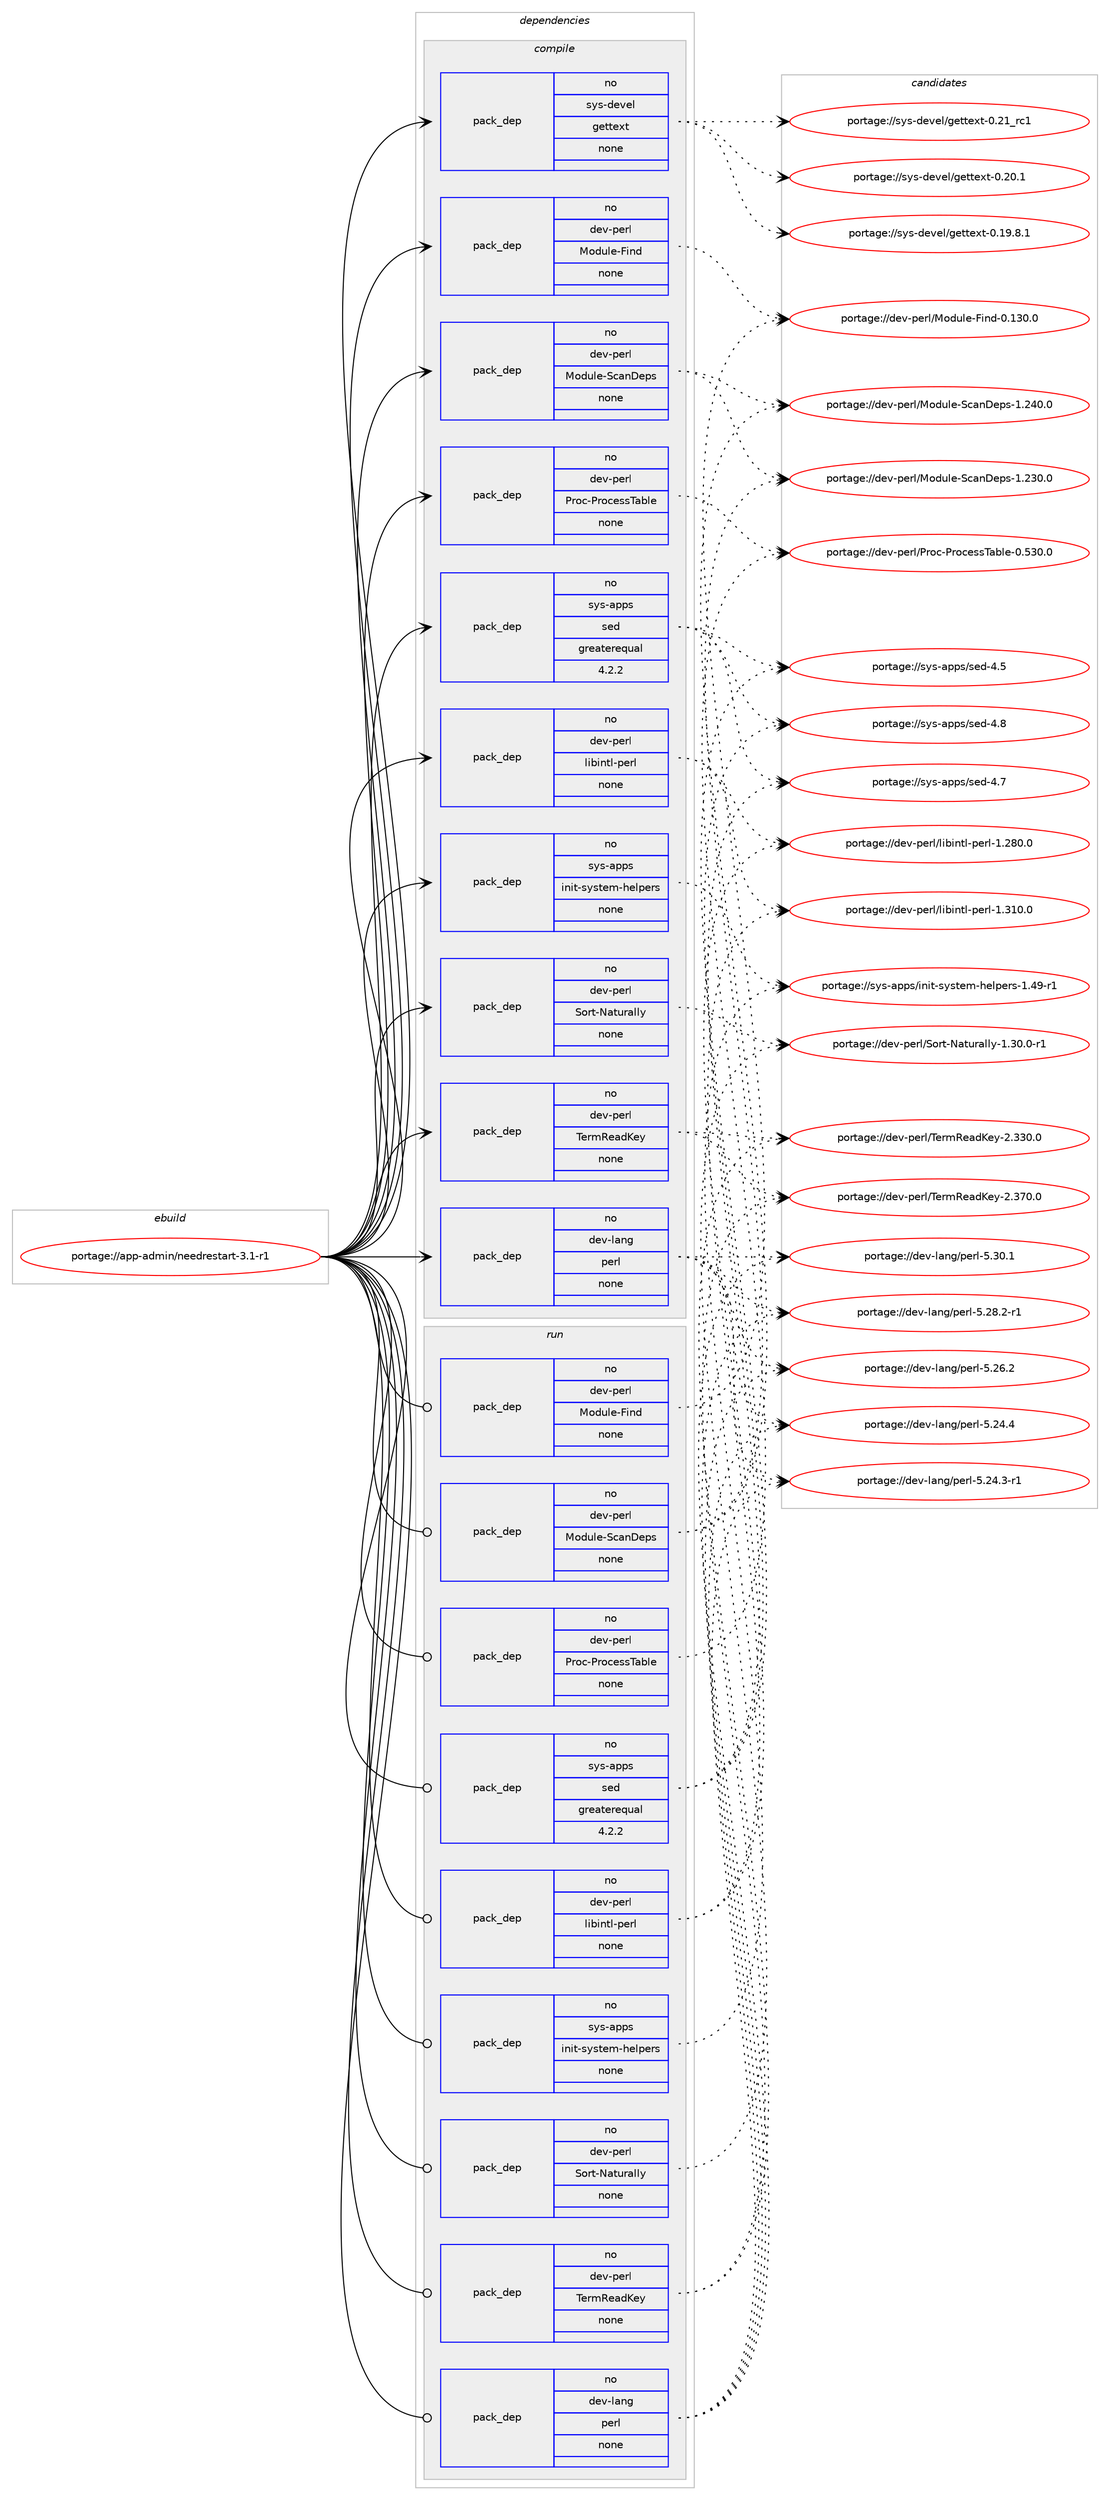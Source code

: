 digraph prolog {

# *************
# Graph options
# *************

newrank=true;
concentrate=true;
compound=true;
graph [rankdir=LR,fontname=Helvetica,fontsize=10,ranksep=1.5];#, ranksep=2.5, nodesep=0.2];
edge  [arrowhead=vee];
node  [fontname=Helvetica,fontsize=10];

# **********
# The ebuild
# **********

subgraph cluster_leftcol {
color=gray;
rank=same;
label=<<i>ebuild</i>>;
id [label="portage://app-admin/needrestart-3.1-r1", color=red, width=4, href="../app-admin/needrestart-3.1-r1.svg"];
}

# ****************
# The dependencies
# ****************

subgraph cluster_midcol {
color=gray;
label=<<i>dependencies</i>>;
subgraph cluster_compile {
fillcolor="#eeeeee";
style=filled;
label=<<i>compile</i>>;
subgraph pack487 {
dependency629 [label=<<TABLE BORDER="0" CELLBORDER="1" CELLSPACING="0" CELLPADDING="4" WIDTH="220"><TR><TD ROWSPAN="6" CELLPADDING="30">pack_dep</TD></TR><TR><TD WIDTH="110">no</TD></TR><TR><TD>dev-lang</TD></TR><TR><TD>perl</TD></TR><TR><TD>none</TD></TR><TR><TD></TD></TR></TABLE>>, shape=none, color=blue];
}
id:e -> dependency629:w [weight=20,style="solid",arrowhead="vee"];
subgraph pack488 {
dependency630 [label=<<TABLE BORDER="0" CELLBORDER="1" CELLSPACING="0" CELLPADDING="4" WIDTH="220"><TR><TD ROWSPAN="6" CELLPADDING="30">pack_dep</TD></TR><TR><TD WIDTH="110">no</TD></TR><TR><TD>dev-perl</TD></TR><TR><TD>Module-Find</TD></TR><TR><TD>none</TD></TR><TR><TD></TD></TR></TABLE>>, shape=none, color=blue];
}
id:e -> dependency630:w [weight=20,style="solid",arrowhead="vee"];
subgraph pack489 {
dependency631 [label=<<TABLE BORDER="0" CELLBORDER="1" CELLSPACING="0" CELLPADDING="4" WIDTH="220"><TR><TD ROWSPAN="6" CELLPADDING="30">pack_dep</TD></TR><TR><TD WIDTH="110">no</TD></TR><TR><TD>dev-perl</TD></TR><TR><TD>Module-ScanDeps</TD></TR><TR><TD>none</TD></TR><TR><TD></TD></TR></TABLE>>, shape=none, color=blue];
}
id:e -> dependency631:w [weight=20,style="solid",arrowhead="vee"];
subgraph pack490 {
dependency632 [label=<<TABLE BORDER="0" CELLBORDER="1" CELLSPACING="0" CELLPADDING="4" WIDTH="220"><TR><TD ROWSPAN="6" CELLPADDING="30">pack_dep</TD></TR><TR><TD WIDTH="110">no</TD></TR><TR><TD>dev-perl</TD></TR><TR><TD>Proc-ProcessTable</TD></TR><TR><TD>none</TD></TR><TR><TD></TD></TR></TABLE>>, shape=none, color=blue];
}
id:e -> dependency632:w [weight=20,style="solid",arrowhead="vee"];
subgraph pack491 {
dependency633 [label=<<TABLE BORDER="0" CELLBORDER="1" CELLSPACING="0" CELLPADDING="4" WIDTH="220"><TR><TD ROWSPAN="6" CELLPADDING="30">pack_dep</TD></TR><TR><TD WIDTH="110">no</TD></TR><TR><TD>dev-perl</TD></TR><TR><TD>Sort-Naturally</TD></TR><TR><TD>none</TD></TR><TR><TD></TD></TR></TABLE>>, shape=none, color=blue];
}
id:e -> dependency633:w [weight=20,style="solid",arrowhead="vee"];
subgraph pack492 {
dependency634 [label=<<TABLE BORDER="0" CELLBORDER="1" CELLSPACING="0" CELLPADDING="4" WIDTH="220"><TR><TD ROWSPAN="6" CELLPADDING="30">pack_dep</TD></TR><TR><TD WIDTH="110">no</TD></TR><TR><TD>dev-perl</TD></TR><TR><TD>TermReadKey</TD></TR><TR><TD>none</TD></TR><TR><TD></TD></TR></TABLE>>, shape=none, color=blue];
}
id:e -> dependency634:w [weight=20,style="solid",arrowhead="vee"];
subgraph pack493 {
dependency635 [label=<<TABLE BORDER="0" CELLBORDER="1" CELLSPACING="0" CELLPADDING="4" WIDTH="220"><TR><TD ROWSPAN="6" CELLPADDING="30">pack_dep</TD></TR><TR><TD WIDTH="110">no</TD></TR><TR><TD>dev-perl</TD></TR><TR><TD>libintl-perl</TD></TR><TR><TD>none</TD></TR><TR><TD></TD></TR></TABLE>>, shape=none, color=blue];
}
id:e -> dependency635:w [weight=20,style="solid",arrowhead="vee"];
subgraph pack494 {
dependency636 [label=<<TABLE BORDER="0" CELLBORDER="1" CELLSPACING="0" CELLPADDING="4" WIDTH="220"><TR><TD ROWSPAN="6" CELLPADDING="30">pack_dep</TD></TR><TR><TD WIDTH="110">no</TD></TR><TR><TD>sys-apps</TD></TR><TR><TD>init-system-helpers</TD></TR><TR><TD>none</TD></TR><TR><TD></TD></TR></TABLE>>, shape=none, color=blue];
}
id:e -> dependency636:w [weight=20,style="solid",arrowhead="vee"];
subgraph pack495 {
dependency637 [label=<<TABLE BORDER="0" CELLBORDER="1" CELLSPACING="0" CELLPADDING="4" WIDTH="220"><TR><TD ROWSPAN="6" CELLPADDING="30">pack_dep</TD></TR><TR><TD WIDTH="110">no</TD></TR><TR><TD>sys-apps</TD></TR><TR><TD>sed</TD></TR><TR><TD>greaterequal</TD></TR><TR><TD>4.2.2</TD></TR></TABLE>>, shape=none, color=blue];
}
id:e -> dependency637:w [weight=20,style="solid",arrowhead="vee"];
subgraph pack496 {
dependency638 [label=<<TABLE BORDER="0" CELLBORDER="1" CELLSPACING="0" CELLPADDING="4" WIDTH="220"><TR><TD ROWSPAN="6" CELLPADDING="30">pack_dep</TD></TR><TR><TD WIDTH="110">no</TD></TR><TR><TD>sys-devel</TD></TR><TR><TD>gettext</TD></TR><TR><TD>none</TD></TR><TR><TD></TD></TR></TABLE>>, shape=none, color=blue];
}
id:e -> dependency638:w [weight=20,style="solid",arrowhead="vee"];
}
subgraph cluster_compileandrun {
fillcolor="#eeeeee";
style=filled;
label=<<i>compile and run</i>>;
}
subgraph cluster_run {
fillcolor="#eeeeee";
style=filled;
label=<<i>run</i>>;
subgraph pack497 {
dependency639 [label=<<TABLE BORDER="0" CELLBORDER="1" CELLSPACING="0" CELLPADDING="4" WIDTH="220"><TR><TD ROWSPAN="6" CELLPADDING="30">pack_dep</TD></TR><TR><TD WIDTH="110">no</TD></TR><TR><TD>dev-lang</TD></TR><TR><TD>perl</TD></TR><TR><TD>none</TD></TR><TR><TD></TD></TR></TABLE>>, shape=none, color=blue];
}
id:e -> dependency639:w [weight=20,style="solid",arrowhead="odot"];
subgraph pack498 {
dependency640 [label=<<TABLE BORDER="0" CELLBORDER="1" CELLSPACING="0" CELLPADDING="4" WIDTH="220"><TR><TD ROWSPAN="6" CELLPADDING="30">pack_dep</TD></TR><TR><TD WIDTH="110">no</TD></TR><TR><TD>dev-perl</TD></TR><TR><TD>Module-Find</TD></TR><TR><TD>none</TD></TR><TR><TD></TD></TR></TABLE>>, shape=none, color=blue];
}
id:e -> dependency640:w [weight=20,style="solid",arrowhead="odot"];
subgraph pack499 {
dependency641 [label=<<TABLE BORDER="0" CELLBORDER="1" CELLSPACING="0" CELLPADDING="4" WIDTH="220"><TR><TD ROWSPAN="6" CELLPADDING="30">pack_dep</TD></TR><TR><TD WIDTH="110">no</TD></TR><TR><TD>dev-perl</TD></TR><TR><TD>Module-ScanDeps</TD></TR><TR><TD>none</TD></TR><TR><TD></TD></TR></TABLE>>, shape=none, color=blue];
}
id:e -> dependency641:w [weight=20,style="solid",arrowhead="odot"];
subgraph pack500 {
dependency642 [label=<<TABLE BORDER="0" CELLBORDER="1" CELLSPACING="0" CELLPADDING="4" WIDTH="220"><TR><TD ROWSPAN="6" CELLPADDING="30">pack_dep</TD></TR><TR><TD WIDTH="110">no</TD></TR><TR><TD>dev-perl</TD></TR><TR><TD>Proc-ProcessTable</TD></TR><TR><TD>none</TD></TR><TR><TD></TD></TR></TABLE>>, shape=none, color=blue];
}
id:e -> dependency642:w [weight=20,style="solid",arrowhead="odot"];
subgraph pack501 {
dependency643 [label=<<TABLE BORDER="0" CELLBORDER="1" CELLSPACING="0" CELLPADDING="4" WIDTH="220"><TR><TD ROWSPAN="6" CELLPADDING="30">pack_dep</TD></TR><TR><TD WIDTH="110">no</TD></TR><TR><TD>dev-perl</TD></TR><TR><TD>Sort-Naturally</TD></TR><TR><TD>none</TD></TR><TR><TD></TD></TR></TABLE>>, shape=none, color=blue];
}
id:e -> dependency643:w [weight=20,style="solid",arrowhead="odot"];
subgraph pack502 {
dependency644 [label=<<TABLE BORDER="0" CELLBORDER="1" CELLSPACING="0" CELLPADDING="4" WIDTH="220"><TR><TD ROWSPAN="6" CELLPADDING="30">pack_dep</TD></TR><TR><TD WIDTH="110">no</TD></TR><TR><TD>dev-perl</TD></TR><TR><TD>TermReadKey</TD></TR><TR><TD>none</TD></TR><TR><TD></TD></TR></TABLE>>, shape=none, color=blue];
}
id:e -> dependency644:w [weight=20,style="solid",arrowhead="odot"];
subgraph pack503 {
dependency645 [label=<<TABLE BORDER="0" CELLBORDER="1" CELLSPACING="0" CELLPADDING="4" WIDTH="220"><TR><TD ROWSPAN="6" CELLPADDING="30">pack_dep</TD></TR><TR><TD WIDTH="110">no</TD></TR><TR><TD>dev-perl</TD></TR><TR><TD>libintl-perl</TD></TR><TR><TD>none</TD></TR><TR><TD></TD></TR></TABLE>>, shape=none, color=blue];
}
id:e -> dependency645:w [weight=20,style="solid",arrowhead="odot"];
subgraph pack504 {
dependency646 [label=<<TABLE BORDER="0" CELLBORDER="1" CELLSPACING="0" CELLPADDING="4" WIDTH="220"><TR><TD ROWSPAN="6" CELLPADDING="30">pack_dep</TD></TR><TR><TD WIDTH="110">no</TD></TR><TR><TD>sys-apps</TD></TR><TR><TD>init-system-helpers</TD></TR><TR><TD>none</TD></TR><TR><TD></TD></TR></TABLE>>, shape=none, color=blue];
}
id:e -> dependency646:w [weight=20,style="solid",arrowhead="odot"];
subgraph pack505 {
dependency647 [label=<<TABLE BORDER="0" CELLBORDER="1" CELLSPACING="0" CELLPADDING="4" WIDTH="220"><TR><TD ROWSPAN="6" CELLPADDING="30">pack_dep</TD></TR><TR><TD WIDTH="110">no</TD></TR><TR><TD>sys-apps</TD></TR><TR><TD>sed</TD></TR><TR><TD>greaterequal</TD></TR><TR><TD>4.2.2</TD></TR></TABLE>>, shape=none, color=blue];
}
id:e -> dependency647:w [weight=20,style="solid",arrowhead="odot"];
}
}

# **************
# The candidates
# **************

subgraph cluster_choices {
rank=same;
color=gray;
label=<<i>candidates</i>>;

subgraph choice487 {
color=black;
nodesep=1;
choice10010111845108971101034711210111410845534651484649 [label="portage://dev-lang/perl-5.30.1", color=red, width=4,href="../dev-lang/perl-5.30.1.svg"];
choice100101118451089711010347112101114108455346505646504511449 [label="portage://dev-lang/perl-5.28.2-r1", color=red, width=4,href="../dev-lang/perl-5.28.2-r1.svg"];
choice10010111845108971101034711210111410845534650544650 [label="portage://dev-lang/perl-5.26.2", color=red, width=4,href="../dev-lang/perl-5.26.2.svg"];
choice10010111845108971101034711210111410845534650524652 [label="portage://dev-lang/perl-5.24.4", color=red, width=4,href="../dev-lang/perl-5.24.4.svg"];
choice100101118451089711010347112101114108455346505246514511449 [label="portage://dev-lang/perl-5.24.3-r1", color=red, width=4,href="../dev-lang/perl-5.24.3-r1.svg"];
dependency629:e -> choice10010111845108971101034711210111410845534651484649:w [style=dotted,weight="100"];
dependency629:e -> choice100101118451089711010347112101114108455346505646504511449:w [style=dotted,weight="100"];
dependency629:e -> choice10010111845108971101034711210111410845534650544650:w [style=dotted,weight="100"];
dependency629:e -> choice10010111845108971101034711210111410845534650524652:w [style=dotted,weight="100"];
dependency629:e -> choice100101118451089711010347112101114108455346505246514511449:w [style=dotted,weight="100"];
}
subgraph choice488 {
color=black;
nodesep=1;
choice10010111845112101114108477711110011710810145701051101004548464951484648 [label="portage://dev-perl/Module-Find-0.130.0", color=red, width=4,href="../dev-perl/Module-Find-0.130.0.svg"];
dependency630:e -> choice10010111845112101114108477711110011710810145701051101004548464951484648:w [style=dotted,weight="100"];
}
subgraph choice489 {
color=black;
nodesep=1;
choice10010111845112101114108477711110011710810145839997110681011121154549465052484648 [label="portage://dev-perl/Module-ScanDeps-1.240.0", color=red, width=4,href="../dev-perl/Module-ScanDeps-1.240.0.svg"];
choice10010111845112101114108477711110011710810145839997110681011121154549465051484648 [label="portage://dev-perl/Module-ScanDeps-1.230.0", color=red, width=4,href="../dev-perl/Module-ScanDeps-1.230.0.svg"];
dependency631:e -> choice10010111845112101114108477711110011710810145839997110681011121154549465052484648:w [style=dotted,weight="100"];
dependency631:e -> choice10010111845112101114108477711110011710810145839997110681011121154549465051484648:w [style=dotted,weight="100"];
}
subgraph choice490 {
color=black;
nodesep=1;
choice100101118451121011141084780114111994580114111991011151158497981081014548465351484648 [label="portage://dev-perl/Proc-ProcessTable-0.530.0", color=red, width=4,href="../dev-perl/Proc-ProcessTable-0.530.0.svg"];
dependency632:e -> choice100101118451121011141084780114111994580114111991011151158497981081014548465351484648:w [style=dotted,weight="100"];
}
subgraph choice491 {
color=black;
nodesep=1;
choice10010111845112101114108478311111411645789711611711497108108121454946514846484511449 [label="portage://dev-perl/Sort-Naturally-1.30.0-r1", color=red, width=4,href="../dev-perl/Sort-Naturally-1.30.0-r1.svg"];
dependency633:e -> choice10010111845112101114108478311111411645789711611711497108108121454946514846484511449:w [style=dotted,weight="100"];
}
subgraph choice492 {
color=black;
nodesep=1;
choice1001011184511210111410847841011141098210197100751011214550465155484648 [label="portage://dev-perl/TermReadKey-2.370.0", color=red, width=4,href="../dev-perl/TermReadKey-2.370.0.svg"];
choice1001011184511210111410847841011141098210197100751011214550465151484648 [label="portage://dev-perl/TermReadKey-2.330.0", color=red, width=4,href="../dev-perl/TermReadKey-2.330.0.svg"];
dependency634:e -> choice1001011184511210111410847841011141098210197100751011214550465155484648:w [style=dotted,weight="100"];
dependency634:e -> choice1001011184511210111410847841011141098210197100751011214550465151484648:w [style=dotted,weight="100"];
}
subgraph choice493 {
color=black;
nodesep=1;
choice100101118451121011141084710810598105110116108451121011141084549465149484648 [label="portage://dev-perl/libintl-perl-1.310.0", color=red, width=4,href="../dev-perl/libintl-perl-1.310.0.svg"];
choice100101118451121011141084710810598105110116108451121011141084549465056484648 [label="portage://dev-perl/libintl-perl-1.280.0", color=red, width=4,href="../dev-perl/libintl-perl-1.280.0.svg"];
dependency635:e -> choice100101118451121011141084710810598105110116108451121011141084549465149484648:w [style=dotted,weight="100"];
dependency635:e -> choice100101118451121011141084710810598105110116108451121011141084549465056484648:w [style=dotted,weight="100"];
}
subgraph choice494 {
color=black;
nodesep=1;
choice115121115459711211211547105110105116451151211151161011094510410110811210111411545494652574511449 [label="portage://sys-apps/init-system-helpers-1.49-r1", color=red, width=4,href="../sys-apps/init-system-helpers-1.49-r1.svg"];
dependency636:e -> choice115121115459711211211547105110105116451151211151161011094510410110811210111411545494652574511449:w [style=dotted,weight="100"];
}
subgraph choice495 {
color=black;
nodesep=1;
choice11512111545971121121154711510110045524656 [label="portage://sys-apps/sed-4.8", color=red, width=4,href="../sys-apps/sed-4.8.svg"];
choice11512111545971121121154711510110045524655 [label="portage://sys-apps/sed-4.7", color=red, width=4,href="../sys-apps/sed-4.7.svg"];
choice11512111545971121121154711510110045524653 [label="portage://sys-apps/sed-4.5", color=red, width=4,href="../sys-apps/sed-4.5.svg"];
dependency637:e -> choice11512111545971121121154711510110045524656:w [style=dotted,weight="100"];
dependency637:e -> choice11512111545971121121154711510110045524655:w [style=dotted,weight="100"];
dependency637:e -> choice11512111545971121121154711510110045524653:w [style=dotted,weight="100"];
}
subgraph choice496 {
color=black;
nodesep=1;
choice11512111545100101118101108471031011161161011201164548465049951149949 [label="portage://sys-devel/gettext-0.21_rc1", color=red, width=4,href="../sys-devel/gettext-0.21_rc1.svg"];
choice115121115451001011181011084710310111611610112011645484650484649 [label="portage://sys-devel/gettext-0.20.1", color=red, width=4,href="../sys-devel/gettext-0.20.1.svg"];
choice1151211154510010111810110847103101116116101120116454846495746564649 [label="portage://sys-devel/gettext-0.19.8.1", color=red, width=4,href="../sys-devel/gettext-0.19.8.1.svg"];
dependency638:e -> choice11512111545100101118101108471031011161161011201164548465049951149949:w [style=dotted,weight="100"];
dependency638:e -> choice115121115451001011181011084710310111611610112011645484650484649:w [style=dotted,weight="100"];
dependency638:e -> choice1151211154510010111810110847103101116116101120116454846495746564649:w [style=dotted,weight="100"];
}
subgraph choice497 {
color=black;
nodesep=1;
choice10010111845108971101034711210111410845534651484649 [label="portage://dev-lang/perl-5.30.1", color=red, width=4,href="../dev-lang/perl-5.30.1.svg"];
choice100101118451089711010347112101114108455346505646504511449 [label="portage://dev-lang/perl-5.28.2-r1", color=red, width=4,href="../dev-lang/perl-5.28.2-r1.svg"];
choice10010111845108971101034711210111410845534650544650 [label="portage://dev-lang/perl-5.26.2", color=red, width=4,href="../dev-lang/perl-5.26.2.svg"];
choice10010111845108971101034711210111410845534650524652 [label="portage://dev-lang/perl-5.24.4", color=red, width=4,href="../dev-lang/perl-5.24.4.svg"];
choice100101118451089711010347112101114108455346505246514511449 [label="portage://dev-lang/perl-5.24.3-r1", color=red, width=4,href="../dev-lang/perl-5.24.3-r1.svg"];
dependency639:e -> choice10010111845108971101034711210111410845534651484649:w [style=dotted,weight="100"];
dependency639:e -> choice100101118451089711010347112101114108455346505646504511449:w [style=dotted,weight="100"];
dependency639:e -> choice10010111845108971101034711210111410845534650544650:w [style=dotted,weight="100"];
dependency639:e -> choice10010111845108971101034711210111410845534650524652:w [style=dotted,weight="100"];
dependency639:e -> choice100101118451089711010347112101114108455346505246514511449:w [style=dotted,weight="100"];
}
subgraph choice498 {
color=black;
nodesep=1;
choice10010111845112101114108477711110011710810145701051101004548464951484648 [label="portage://dev-perl/Module-Find-0.130.0", color=red, width=4,href="../dev-perl/Module-Find-0.130.0.svg"];
dependency640:e -> choice10010111845112101114108477711110011710810145701051101004548464951484648:w [style=dotted,weight="100"];
}
subgraph choice499 {
color=black;
nodesep=1;
choice10010111845112101114108477711110011710810145839997110681011121154549465052484648 [label="portage://dev-perl/Module-ScanDeps-1.240.0", color=red, width=4,href="../dev-perl/Module-ScanDeps-1.240.0.svg"];
choice10010111845112101114108477711110011710810145839997110681011121154549465051484648 [label="portage://dev-perl/Module-ScanDeps-1.230.0", color=red, width=4,href="../dev-perl/Module-ScanDeps-1.230.0.svg"];
dependency641:e -> choice10010111845112101114108477711110011710810145839997110681011121154549465052484648:w [style=dotted,weight="100"];
dependency641:e -> choice10010111845112101114108477711110011710810145839997110681011121154549465051484648:w [style=dotted,weight="100"];
}
subgraph choice500 {
color=black;
nodesep=1;
choice100101118451121011141084780114111994580114111991011151158497981081014548465351484648 [label="portage://dev-perl/Proc-ProcessTable-0.530.0", color=red, width=4,href="../dev-perl/Proc-ProcessTable-0.530.0.svg"];
dependency642:e -> choice100101118451121011141084780114111994580114111991011151158497981081014548465351484648:w [style=dotted,weight="100"];
}
subgraph choice501 {
color=black;
nodesep=1;
choice10010111845112101114108478311111411645789711611711497108108121454946514846484511449 [label="portage://dev-perl/Sort-Naturally-1.30.0-r1", color=red, width=4,href="../dev-perl/Sort-Naturally-1.30.0-r1.svg"];
dependency643:e -> choice10010111845112101114108478311111411645789711611711497108108121454946514846484511449:w [style=dotted,weight="100"];
}
subgraph choice502 {
color=black;
nodesep=1;
choice1001011184511210111410847841011141098210197100751011214550465155484648 [label="portage://dev-perl/TermReadKey-2.370.0", color=red, width=4,href="../dev-perl/TermReadKey-2.370.0.svg"];
choice1001011184511210111410847841011141098210197100751011214550465151484648 [label="portage://dev-perl/TermReadKey-2.330.0", color=red, width=4,href="../dev-perl/TermReadKey-2.330.0.svg"];
dependency644:e -> choice1001011184511210111410847841011141098210197100751011214550465155484648:w [style=dotted,weight="100"];
dependency644:e -> choice1001011184511210111410847841011141098210197100751011214550465151484648:w [style=dotted,weight="100"];
}
subgraph choice503 {
color=black;
nodesep=1;
choice100101118451121011141084710810598105110116108451121011141084549465149484648 [label="portage://dev-perl/libintl-perl-1.310.0", color=red, width=4,href="../dev-perl/libintl-perl-1.310.0.svg"];
choice100101118451121011141084710810598105110116108451121011141084549465056484648 [label="portage://dev-perl/libintl-perl-1.280.0", color=red, width=4,href="../dev-perl/libintl-perl-1.280.0.svg"];
dependency645:e -> choice100101118451121011141084710810598105110116108451121011141084549465149484648:w [style=dotted,weight="100"];
dependency645:e -> choice100101118451121011141084710810598105110116108451121011141084549465056484648:w [style=dotted,weight="100"];
}
subgraph choice504 {
color=black;
nodesep=1;
choice115121115459711211211547105110105116451151211151161011094510410110811210111411545494652574511449 [label="portage://sys-apps/init-system-helpers-1.49-r1", color=red, width=4,href="../sys-apps/init-system-helpers-1.49-r1.svg"];
dependency646:e -> choice115121115459711211211547105110105116451151211151161011094510410110811210111411545494652574511449:w [style=dotted,weight="100"];
}
subgraph choice505 {
color=black;
nodesep=1;
choice11512111545971121121154711510110045524656 [label="portage://sys-apps/sed-4.8", color=red, width=4,href="../sys-apps/sed-4.8.svg"];
choice11512111545971121121154711510110045524655 [label="portage://sys-apps/sed-4.7", color=red, width=4,href="../sys-apps/sed-4.7.svg"];
choice11512111545971121121154711510110045524653 [label="portage://sys-apps/sed-4.5", color=red, width=4,href="../sys-apps/sed-4.5.svg"];
dependency647:e -> choice11512111545971121121154711510110045524656:w [style=dotted,weight="100"];
dependency647:e -> choice11512111545971121121154711510110045524655:w [style=dotted,weight="100"];
dependency647:e -> choice11512111545971121121154711510110045524653:w [style=dotted,weight="100"];
}
}

}
